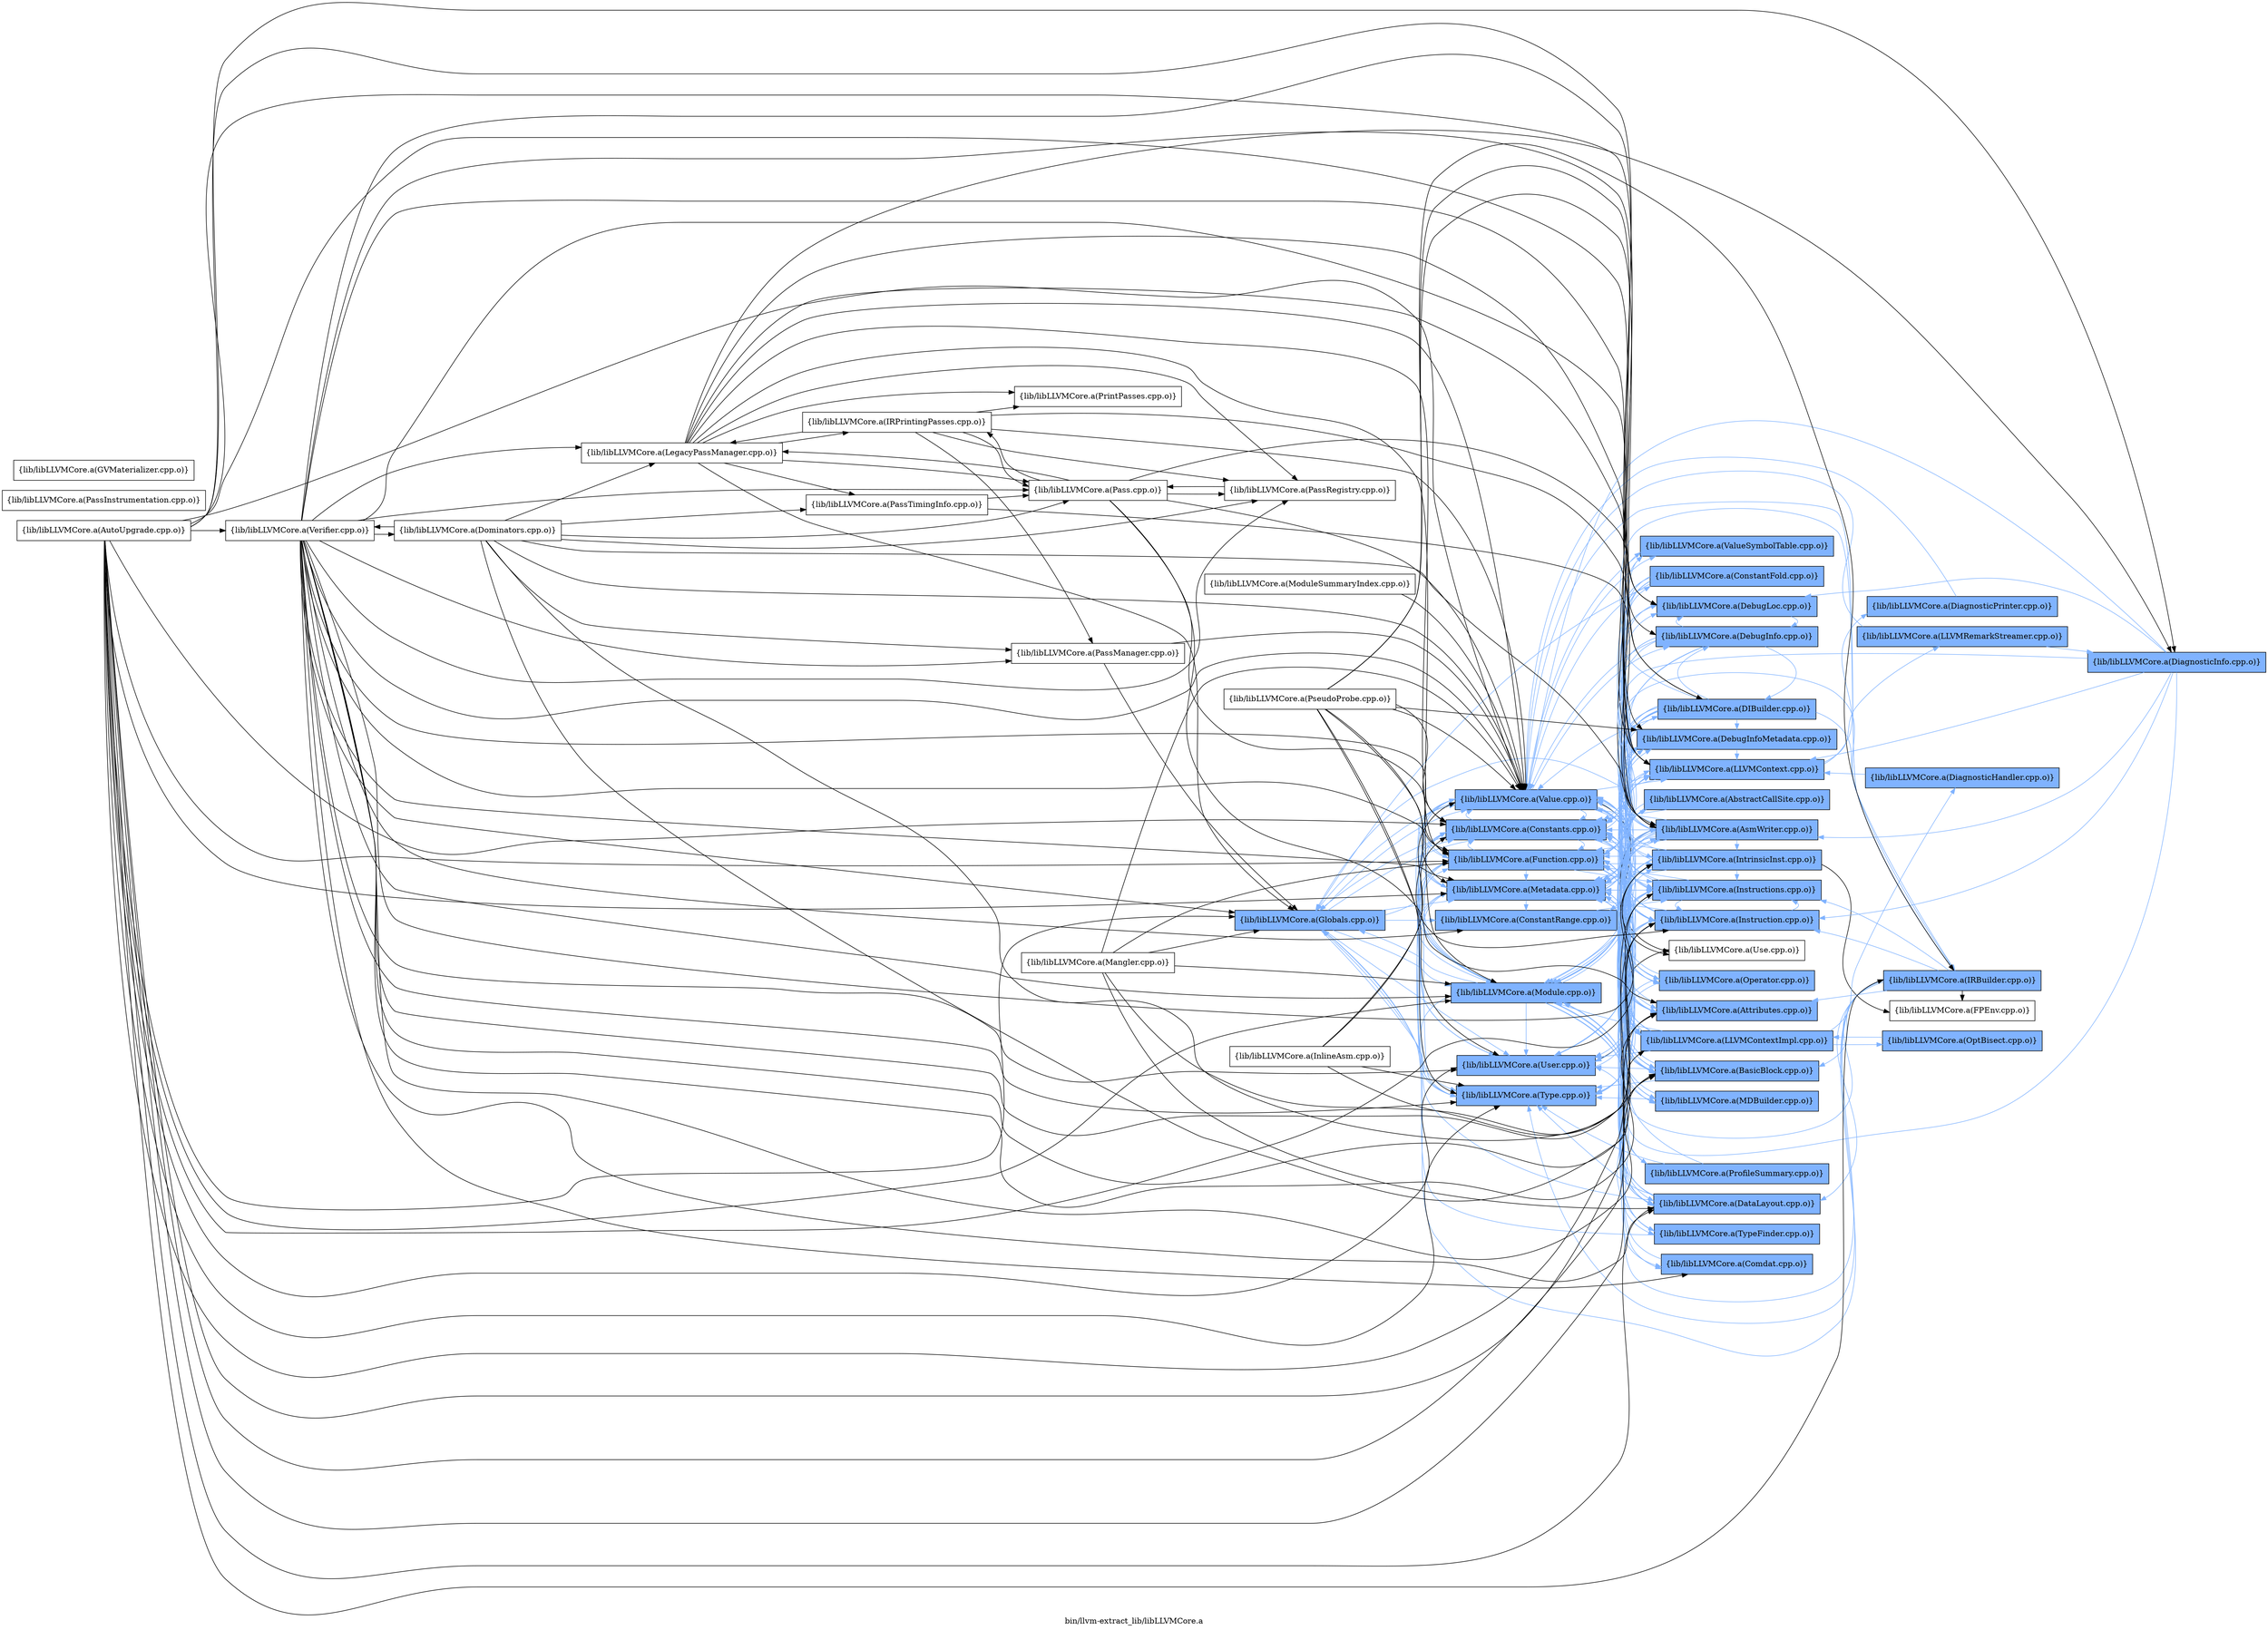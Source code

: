 digraph "bin/llvm-extract_lib/libLLVMCore.a" {
	label="bin/llvm-extract_lib/libLLVMCore.a";
	rankdir=LR;
	{ rank=same; Node0x558334420348;  }
	{ rank=same; Node0x5583344256b8; Node0x55833441c928; Node0x55833441f538; Node0x558334420b18; Node0x5583344205c8; Node0x558334424858; Node0x558334423958; Node0x558334424088;  }
	{ rank=same; Node0x55833441c1a8; Node0x55833441d008; Node0x55833441bed8; Node0x55833441f6c8; Node0x55833441bd48; Node0x558334425168; Node0x55833441c388; Node0x55833441e868; Node0x55833441ecc8; Node0x55833441e368; Node0x55833441d1e8; Node0x55833441c1f8; Node0x558334425bb8; Node0x55833441c248; Node0x55833441df08; Node0x55833441d7d8; Node0x55833441e0e8; Node0x5583344249e8; Node0x558334421ab8; Node0x558334425208; Node0x558334425988; Node0x55833441d288;  }
	{ rank=same; Node0x558334420118; Node0x5583344243a8; Node0x55833441d0f8; Node0x55833441fbc8; Node0x55833441d968; Node0x55833441eef8;  }
	{ rank=same; Node0x558334420348;  }
	{ rank=same; Node0x5583344256b8; Node0x55833441c928; Node0x55833441f538; Node0x558334420b18; Node0x5583344205c8; Node0x558334424858; Node0x558334423958; Node0x558334424088;  }
	{ rank=same; Node0x55833441c1a8; Node0x55833441d008; Node0x55833441bed8; Node0x55833441f6c8; Node0x55833441bd48; Node0x558334425168; Node0x55833441c388; Node0x55833441e868; Node0x55833441ecc8; Node0x55833441e368; Node0x55833441d1e8; Node0x55833441c1f8; Node0x558334425bb8; Node0x55833441c248; Node0x55833441df08; Node0x55833441d7d8; Node0x55833441e0e8; Node0x5583344249e8; Node0x558334421ab8; Node0x558334425208; Node0x558334425988; Node0x55833441d288;  }
	{ rank=same; Node0x558334420118; Node0x5583344243a8; Node0x55833441d0f8; Node0x55833441fbc8; Node0x55833441d968; Node0x55833441eef8;  }

	Node0x558334420348 [shape=record,shape=box,group=1,style=filled,fillcolor="0.600000 0.5 1",label="{lib/libLLVMCore.a(Globals.cpp.o)}"];
	Node0x558334420348 -> Node0x5583344256b8[color="0.600000 0.5 1"];
	Node0x558334420348 -> Node0x55833441c928[color="0.600000 0.5 1"];
	Node0x558334420348 -> Node0x55833441f538[color="0.600000 0.5 1"];
	Node0x558334420348 -> Node0x558334420b18[color="0.600000 0.5 1"];
	Node0x558334420348 -> Node0x5583344205c8[color="0.600000 0.5 1"];
	Node0x558334420348 -> Node0x558334424858[color="0.600000 0.5 1"];
	Node0x558334420348 -> Node0x558334423958[color="0.600000 0.5 1"];
	Node0x558334420348 -> Node0x558334424088[color="0.600000 0.5 1"];
	Node0x55833441c6f8 [shape=record,shape=box,group=0,label="{lib/libLLVMCore.a(IRPrintingPasses.cpp.o)}"];
	Node0x55833441c6f8 -> Node0x55833441c248;
	Node0x55833441c6f8 -> Node0x55833441c8d8;
	Node0x55833441c6f8 -> Node0x55833441e818;
	Node0x55833441c6f8 -> Node0x55833441f9e8;
	Node0x55833441c6f8 -> Node0x558334422d28;
	Node0x55833441c6f8 -> Node0x558334421298;
	Node0x55833441c6f8 -> Node0x558334424088;
	Node0x55833441d1e8 [shape=record,shape=box,group=1,style=filled,fillcolor="0.600000 0.5 1",label="{lib/libLLVMCore.a(LLVMContext.cpp.o)}"];
	Node0x55833441d1e8 -> Node0x55833441c248[color="0.600000 0.5 1"];
	Node0x55833441d1e8 -> Node0x5583344243a8[color="0.600000 0.5 1"];
	Node0x55833441d1e8 -> Node0x55833441e0e8[color="0.600000 0.5 1"];
	Node0x55833441d1e8 -> Node0x55833441d0f8[color="0.600000 0.5 1"];
	Node0x55833441c8d8 [shape=record,shape=box,group=0,label="{lib/libLLVMCore.a(LegacyPassManager.cpp.o)}"];
	Node0x55833441c8d8 -> Node0x55833441c248;
	Node0x55833441c8d8 -> Node0x55833441f538;
	Node0x55833441c8d8 -> Node0x558334420348;
	Node0x55833441c8d8 -> Node0x55833441c6f8;
	Node0x55833441c8d8 -> Node0x55833441d1e8;
	Node0x55833441c8d8 -> Node0x5583344240d8;
	Node0x55833441c8d8 -> Node0x5583344205c8;
	Node0x55833441c8d8 -> Node0x55833441e818;
	Node0x55833441c8d8 -> Node0x558334422d28;
	Node0x55833441c8d8 -> Node0x5583344233b8;
	Node0x55833441c8d8 -> Node0x558334421298;
	Node0x55833441c8d8 -> Node0x558334424088;
	Node0x5583344205c8 [shape=record,shape=box,group=1,style=filled,fillcolor="0.600000 0.5 1",label="{lib/libLLVMCore.a(Module.cpp.o)}"];
	Node0x5583344205c8 -> Node0x55833441c248[color="0.600000 0.5 1"];
	Node0x5583344205c8 -> Node0x5583344249e8[color="0.600000 0.5 1"];
	Node0x5583344205c8 -> Node0x55833441c928[color="0.600000 0.5 1"];
	Node0x5583344205c8 -> Node0x55833441f538[color="0.600000 0.5 1"];
	Node0x5583344205c8 -> Node0x55833441e868[color="0.600000 0.5 1"];
	Node0x5583344205c8 -> Node0x558334420348[color="0.600000 0.5 1"];
	Node0x5583344205c8 -> Node0x55833441d1e8[color="0.600000 0.5 1"];
	Node0x5583344205c8 -> Node0x558334420b18[color="0.600000 0.5 1"];
	Node0x5583344205c8 -> Node0x558334421ab8[color="0.600000 0.5 1"];
	Node0x5583344205c8 -> Node0x558334424858[color="0.600000 0.5 1"];
	Node0x5583344205c8 -> Node0x558334425208[color="0.600000 0.5 1"];
	Node0x5583344205c8 -> Node0x558334423958[color="0.600000 0.5 1"];
	Node0x5583344205c8 -> Node0x558334424088[color="0.600000 0.5 1"];
	Node0x5583344205c8 -> Node0x558334425bb8[color="0.600000 0.5 1"];
	Node0x558334424088 [shape=record,shape=box,group=1,style=filled,fillcolor="0.600000 0.5 1",label="{lib/libLLVMCore.a(Value.cpp.o)}"];
	Node0x558334424088 -> Node0x55833441bd48[color="0.600000 0.5 1"];
	Node0x558334424088 -> Node0x558334425168[color="0.600000 0.5 1"];
	Node0x558334424088 -> Node0x55833441c928[color="0.600000 0.5 1"];
	Node0x558334424088 -> Node0x55833441d288[color="0.600000 0.5 1"];
	Node0x558334424088 -> Node0x55833441f538[color="0.600000 0.5 1"];
	Node0x558334424088 -> Node0x55833441e868[color="0.600000 0.5 1"];
	Node0x558334424088 -> Node0x558334420348[color="0.600000 0.5 1"];
	Node0x558334424088 -> Node0x55833441bed8[color="0.600000 0.5 1"];
	Node0x558334424088 -> Node0x55833441c1a8[color="0.600000 0.5 1"];
	Node0x558334424088 -> Node0x55833441e368[color="0.600000 0.5 1"];
	Node0x558334424088 -> Node0x55833441d1e8[color="0.600000 0.5 1"];
	Node0x558334424088 -> Node0x55833441e0e8[color="0.600000 0.5 1"];
	Node0x558334424088 -> Node0x558334420b18[color="0.600000 0.5 1"];
	Node0x558334424088 -> Node0x55833441f6c8[color="0.600000 0.5 1"];
	Node0x558334424088 -> Node0x558334424858[color="0.600000 0.5 1"];
	Node0x558334424088 -> Node0x558334425988;
	Node0x558334424088 -> Node0x558334423958[color="0.600000 0.5 1"];
	Node0x558334424088 -> Node0x558334425bb8[color="0.600000 0.5 1"];
	Node0x55833441e818 [shape=record,shape=box,group=0,label="{lib/libLLVMCore.a(Pass.cpp.o)}"];
	Node0x55833441e818 -> Node0x55833441bd48;
	Node0x55833441e818 -> Node0x55833441f538;
	Node0x55833441e818 -> Node0x55833441c6f8;
	Node0x55833441e818 -> Node0x55833441d1e8;
	Node0x55833441e818 -> Node0x55833441c8d8;
	Node0x55833441e818 -> Node0x558334422d28;
	Node0x55833441e818 -> Node0x558334424088;
	Node0x55833441f9e8 [shape=record,shape=box,group=0,label="{lib/libLLVMCore.a(PassManager.cpp.o)}"];
	Node0x55833441f9e8 -> Node0x558334420348;
	Node0x55833441f9e8 -> Node0x558334424088;
	Node0x558334422d28 [shape=record,shape=box,group=0,label="{lib/libLLVMCore.a(PassRegistry.cpp.o)}"];
	Node0x558334422d28 -> Node0x55833441e818;
	Node0x55833441bd48 [shape=record,shape=box,group=1,style=filled,fillcolor="0.600000 0.5 1",label="{lib/libLLVMCore.a(Attributes.cpp.o)}"];
	Node0x55833441bd48 -> Node0x55833441c248[color="0.600000 0.5 1"];
	Node0x55833441bd48 -> Node0x55833441f538[color="0.600000 0.5 1"];
	Node0x5583344249e8 [shape=record,shape=box,group=1,style=filled,fillcolor="0.600000 0.5 1",label="{lib/libLLVMCore.a(Comdat.cpp.o)}"];
	Node0x5583344249e8 -> Node0x5583344205c8[color="0.600000 0.5 1"];
	Node0x5583344256b8 [shape=record,shape=box,group=1,style=filled,fillcolor="0.600000 0.5 1",label="{lib/libLLVMCore.a(ConstantRange.cpp.o)}"];
	Node0x5583344256b8 -> Node0x55833441c1a8[color="0.600000 0.5 1"];
	Node0x55833441c928 [shape=record,shape=box,group=1,style=filled,fillcolor="0.600000 0.5 1",label="{lib/libLLVMCore.a(Constants.cpp.o)}"];
	Node0x55833441c928 -> Node0x55833441d008[color="0.600000 0.5 1"];
	Node0x55833441c928 -> Node0x55833441f538[color="0.600000 0.5 1"];
	Node0x55833441c928 -> Node0x558334420348[color="0.600000 0.5 1"];
	Node0x55833441c928 -> Node0x55833441bed8[color="0.600000 0.5 1"];
	Node0x55833441c928 -> Node0x55833441c1a8[color="0.600000 0.5 1"];
	Node0x55833441c928 -> Node0x55833441f6c8[color="0.600000 0.5 1"];
	Node0x55833441c928 -> Node0x558334424858[color="0.600000 0.5 1"];
	Node0x55833441c928 -> Node0x558334423958[color="0.600000 0.5 1"];
	Node0x55833441c928 -> Node0x558334424088[color="0.600000 0.5 1"];
	Node0x55833441df08 [shape=record,shape=box,group=1,style=filled,fillcolor="0.600000 0.5 1",label="{lib/libLLVMCore.a(DebugLoc.cpp.o)}"];
	Node0x55833441df08 -> Node0x55833441c388[color="0.600000 0.5 1"];
	Node0x55833441df08 -> Node0x55833441d288[color="0.600000 0.5 1"];
	Node0x55833441df08 -> Node0x558334420b18[color="0.600000 0.5 1"];
	Node0x55833441f538 [shape=record,shape=box,group=1,style=filled,fillcolor="0.600000 0.5 1",label="{lib/libLLVMCore.a(Function.cpp.o)}"];
	Node0x55833441f538 -> Node0x55833441bd48[color="0.600000 0.5 1"];
	Node0x55833441f538 -> Node0x558334425168[color="0.600000 0.5 1"];
	Node0x55833441f538 -> Node0x55833441c928[color="0.600000 0.5 1"];
	Node0x55833441f538 -> Node0x55833441c388[color="0.600000 0.5 1"];
	Node0x55833441f538 -> Node0x55833441e868[color="0.600000 0.5 1"];
	Node0x55833441f538 -> Node0x55833441ecc8[color="0.600000 0.5 1"];
	Node0x55833441f538 -> Node0x55833441c1a8[color="0.600000 0.5 1"];
	Node0x55833441f538 -> Node0x55833441e368[color="0.600000 0.5 1"];
	Node0x55833441f538 -> Node0x55833441d1e8[color="0.600000 0.5 1"];
	Node0x55833441f538 -> Node0x55833441c1f8[color="0.600000 0.5 1"];
	Node0x55833441f538 -> Node0x558334420b18[color="0.600000 0.5 1"];
	Node0x55833441f538 -> Node0x5583344205c8[color="0.600000 0.5 1"];
	Node0x55833441f538 -> Node0x558334424858[color="0.600000 0.5 1"];
	Node0x55833441f538 -> Node0x558334423958[color="0.600000 0.5 1"];
	Node0x55833441f538 -> Node0x558334424088[color="0.600000 0.5 1"];
	Node0x55833441f538 -> Node0x558334425bb8[color="0.600000 0.5 1"];
	Node0x55833441bed8 [shape=record,shape=box,group=1,style=filled,fillcolor="0.600000 0.5 1",label="{lib/libLLVMCore.a(Instruction.cpp.o)}"];
	Node0x55833441bed8 -> Node0x55833441bd48[color="0.600000 0.5 1"];
	Node0x55833441bed8 -> Node0x558334425168[color="0.600000 0.5 1"];
	Node0x55833441bed8 -> Node0x55833441c928[color="0.600000 0.5 1"];
	Node0x55833441bed8 -> Node0x55833441c1a8[color="0.600000 0.5 1"];
	Node0x55833441bed8 -> Node0x558334420b18[color="0.600000 0.5 1"];
	Node0x55833441bed8 -> Node0x558334423958[color="0.600000 0.5 1"];
	Node0x55833441bed8 -> Node0x558334424088[color="0.600000 0.5 1"];
	Node0x55833441c1a8 [shape=record,shape=box,group=1,style=filled,fillcolor="0.600000 0.5 1",label="{lib/libLLVMCore.a(Instructions.cpp.o)}"];
	Node0x55833441c1a8 -> Node0x55833441bd48[color="0.600000 0.5 1"];
	Node0x55833441c1a8 -> Node0x558334425168[color="0.600000 0.5 1"];
	Node0x55833441c1a8 -> Node0x55833441c928[color="0.600000 0.5 1"];
	Node0x55833441c1a8 -> Node0x55833441f538[color="0.600000 0.5 1"];
	Node0x55833441c1a8 -> Node0x55833441e868[color="0.600000 0.5 1"];
	Node0x55833441c1a8 -> Node0x55833441bed8[color="0.600000 0.5 1"];
	Node0x55833441c1a8 -> Node0x55833441e0e8[color="0.600000 0.5 1"];
	Node0x55833441c1a8 -> Node0x55833441c1f8[color="0.600000 0.5 1"];
	Node0x55833441c1a8 -> Node0x558334420b18[color="0.600000 0.5 1"];
	Node0x55833441c1a8 -> Node0x5583344205c8[color="0.600000 0.5 1"];
	Node0x55833441c1a8 -> Node0x55833441f6c8[color="0.600000 0.5 1"];
	Node0x55833441c1a8 -> Node0x558334424858[color="0.600000 0.5 1"];
	Node0x55833441c1a8 -> Node0x558334423958[color="0.600000 0.5 1"];
	Node0x55833441c1a8 -> Node0x558334424088[color="0.600000 0.5 1"];
	Node0x558334420b18 [shape=record,shape=box,group=1,style=filled,fillcolor="0.600000 0.5 1",label="{lib/libLLVMCore.a(Metadata.cpp.o)}"];
	Node0x558334420b18 -> Node0x55833441c248[color="0.600000 0.5 1"];
	Node0x558334420b18 -> Node0x5583344256b8[color="0.600000 0.5 1"];
	Node0x558334420b18 -> Node0x55833441c928[color="0.600000 0.5 1"];
	Node0x558334420b18 -> Node0x55833441c388[color="0.600000 0.5 1"];
	Node0x558334420b18 -> Node0x55833441df08[color="0.600000 0.5 1"];
	Node0x558334420b18 -> Node0x55833441d7d8[color="0.600000 0.5 1"];
	Node0x558334420b18 -> Node0x55833441d1e8[color="0.600000 0.5 1"];
	Node0x558334420b18 -> Node0x55833441e0e8[color="0.600000 0.5 1"];
	Node0x558334420b18 -> Node0x55833441c1f8[color="0.600000 0.5 1"];
	Node0x558334420b18 -> Node0x5583344205c8[color="0.600000 0.5 1"];
	Node0x558334420b18 -> Node0x558334424858[color="0.600000 0.5 1"];
	Node0x558334420b18 -> Node0x558334424088[color="0.600000 0.5 1"];
	Node0x55833441fe48 [shape=record,shape=box,group=0,label="{lib/libLLVMCore.a(ModuleSummaryIndex.cpp.o)}"];
	Node0x55833441fe48 -> Node0x558334424088;
	Node0x55833441f6c8 [shape=record,shape=box,group=1,style=filled,fillcolor="0.600000 0.5 1",label="{lib/libLLVMCore.a(Operator.cpp.o)}"];
	Node0x55833441f6c8 -> Node0x55833441c928[color="0.600000 0.5 1"];
	Node0x55833441f6c8 -> Node0x55833441f538[color="0.600000 0.5 1"];
	Node0x55833441f6c8 -> Node0x55833441e868[color="0.600000 0.5 1"];
	Node0x55833441f6c8 -> Node0x558334424858[color="0.600000 0.5 1"];
	Node0x558334424858 [shape=record,shape=box,group=1,style=filled,fillcolor="0.600000 0.5 1",label="{lib/libLLVMCore.a(Type.cpp.o)}"];
	Node0x558334424858 -> Node0x55833441c928[color="0.600000 0.5 1"];
	Node0x558334423958 [shape=record,shape=box,group=1,style=filled,fillcolor="0.600000 0.5 1",label="{lib/libLLVMCore.a(User.cpp.o)}"];
	Node0x558334423958 -> Node0x55833441e368[color="0.600000 0.5 1"];
	Node0x558334423958 -> Node0x558334425988;
	Node0x55833441c248 [shape=record,shape=box,group=1,style=filled,fillcolor="0.600000 0.5 1",label="{lib/libLLVMCore.a(AsmWriter.cpp.o)}"];
	Node0x55833441c248 -> Node0x55833441bd48[color="0.600000 0.5 1"];
	Node0x55833441c248 -> Node0x558334425168[color="0.600000 0.5 1"];
	Node0x55833441c248 -> Node0x5583344249e8[color="0.600000 0.5 1"];
	Node0x55833441c248 -> Node0x5583344256b8[color="0.600000 0.5 1"];
	Node0x55833441c248 -> Node0x55833441c928[color="0.600000 0.5 1"];
	Node0x55833441c248 -> Node0x55833441c388[color="0.600000 0.5 1"];
	Node0x55833441c248 -> Node0x55833441f538[color="0.600000 0.5 1"];
	Node0x55833441c248 -> Node0x558334420348[color="0.600000 0.5 1"];
	Node0x55833441c248 -> Node0x55833441bed8[color="0.600000 0.5 1"];
	Node0x55833441c248 -> Node0x55833441c1a8[color="0.600000 0.5 1"];
	Node0x55833441c248 -> Node0x55833441e368[color="0.600000 0.5 1"];
	Node0x55833441c248 -> Node0x55833441d1e8[color="0.600000 0.5 1"];
	Node0x55833441c248 -> Node0x558334420b18[color="0.600000 0.5 1"];
	Node0x55833441c248 -> Node0x5583344205c8[color="0.600000 0.5 1"];
	Node0x55833441c248 -> Node0x55833441f6c8[color="0.600000 0.5 1"];
	Node0x55833441c248 -> Node0x558334424858[color="0.600000 0.5 1"];
	Node0x55833441c248 -> Node0x558334425208[color="0.600000 0.5 1"];
	Node0x55833441c248 -> Node0x558334425988;
	Node0x55833441c248 -> Node0x558334423958[color="0.600000 0.5 1"];
	Node0x55833441c248 -> Node0x558334424088[color="0.600000 0.5 1"];
	Node0x558334425988 [shape=record,shape=box,group=0,label="{lib/libLLVMCore.a(Use.cpp.o)}"];
	Node0x558334425168 [shape=record,shape=box,group=1,style=filled,fillcolor="0.600000 0.5 1",label="{lib/libLLVMCore.a(BasicBlock.cpp.o)}"];
	Node0x558334425168 -> Node0x55833441c928[color="0.600000 0.5 1"];
	Node0x558334425168 -> Node0x55833441bed8[color="0.600000 0.5 1"];
	Node0x558334425168 -> Node0x55833441c1a8[color="0.600000 0.5 1"];
	Node0x558334425168 -> Node0x558334420b18[color="0.600000 0.5 1"];
	Node0x558334425168 -> Node0x558334424858[color="0.600000 0.5 1"];
	Node0x558334425168 -> Node0x558334423958[color="0.600000 0.5 1"];
	Node0x558334425168 -> Node0x558334424088[color="0.600000 0.5 1"];
	Node0x558334425168 -> Node0x558334425bb8[color="0.600000 0.5 1"];
	Node0x55833441c388 [shape=record,shape=box,group=1,style=filled,fillcolor="0.600000 0.5 1",label="{lib/libLLVMCore.a(DebugInfoMetadata.cpp.o)}"];
	Node0x55833441c388 -> Node0x55833441c928[color="0.600000 0.5 1"];
	Node0x55833441c388 -> Node0x55833441d1e8[color="0.600000 0.5 1"];
	Node0x55833441c388 -> Node0x55833441e0e8[color="0.600000 0.5 1"];
	Node0x55833441c388 -> Node0x558334420b18[color="0.600000 0.5 1"];
	Node0x55833441c388 -> Node0x558334424858[color="0.600000 0.5 1"];
	Node0x55833441e368 [shape=record,shape=box,group=1,style=filled,fillcolor="0.600000 0.5 1",label="{lib/libLLVMCore.a(IntrinsicInst.cpp.o)}"];
	Node0x55833441e368 -> Node0x558334425168[color="0.600000 0.5 1"];
	Node0x55833441e368 -> Node0x55833441c928[color="0.600000 0.5 1"];
	Node0x55833441e368 -> Node0x55833441c388[color="0.600000 0.5 1"];
	Node0x55833441e368 -> Node0x55833441f538[color="0.600000 0.5 1"];
	Node0x55833441e368 -> Node0x55833441e868[color="0.600000 0.5 1"];
	Node0x55833441e368 -> Node0x558334420118;
	Node0x55833441e368 -> Node0x55833441bed8[color="0.600000 0.5 1"];
	Node0x55833441e368 -> Node0x55833441c1a8[color="0.600000 0.5 1"];
	Node0x55833441e368 -> Node0x558334420b18[color="0.600000 0.5 1"];
	Node0x55833441e368 -> Node0x5583344205c8[color="0.600000 0.5 1"];
	Node0x55833441e368 -> Node0x558334424858[color="0.600000 0.5 1"];
	Node0x55833441e368 -> Node0x558334423958[color="0.600000 0.5 1"];
	Node0x55833441e368 -> Node0x558334424088[color="0.600000 0.5 1"];
	Node0x558334425208 [shape=record,shape=box,group=1,style=filled,fillcolor="0.600000 0.5 1",label="{lib/libLLVMCore.a(TypeFinder.cpp.o)}"];
	Node0x558334425208 -> Node0x55833441f538[color="0.600000 0.5 1"];
	Node0x558334425208 -> Node0x558334420348[color="0.600000 0.5 1"];
	Node0x558334425208 -> Node0x558334420b18[color="0.600000 0.5 1"];
	Node0x558334425bb8 [shape=record,shape=box,group=1,style=filled,fillcolor="0.600000 0.5 1",label="{lib/libLLVMCore.a(ValueSymbolTable.cpp.o)}"];
	Node0x558334425bb8 -> Node0x558334424088[color="0.600000 0.5 1"];
	Node0x55833441d008 [shape=record,shape=box,group=1,style=filled,fillcolor="0.600000 0.5 1",label="{lib/libLLVMCore.a(ConstantFold.cpp.o)}"];
	Node0x55833441d008 -> Node0x55833441c928[color="0.600000 0.5 1"];
	Node0x55833441d008 -> Node0x55833441f538[color="0.600000 0.5 1"];
	Node0x55833441d008 -> Node0x558334420348[color="0.600000 0.5 1"];
	Node0x55833441d008 -> Node0x55833441c1a8[color="0.600000 0.5 1"];
	Node0x55833441d008 -> Node0x5583344205c8[color="0.600000 0.5 1"];
	Node0x55833441d008 -> Node0x55833441f6c8[color="0.600000 0.5 1"];
	Node0x55833441d008 -> Node0x558334424858[color="0.600000 0.5 1"];
	Node0x55833441d008 -> Node0x558334424088[color="0.600000 0.5 1"];
	Node0x55833441e0e8 [shape=record,shape=box,group=1,style=filled,fillcolor="0.600000 0.5 1",label="{lib/libLLVMCore.a(LLVMContextImpl.cpp.o)}"];
	Node0x55833441e0e8 -> Node0x55833441c248[color="0.600000 0.5 1"];
	Node0x55833441e0e8 -> Node0x55833441c928[color="0.600000 0.5 1"];
	Node0x55833441e0e8 -> Node0x55833441c388[color="0.600000 0.5 1"];
	Node0x55833441e0e8 -> Node0x55833441d1e8[color="0.600000 0.5 1"];
	Node0x55833441e0e8 -> Node0x55833441d968[color="0.600000 0.5 1"];
	Node0x55833441e0e8 -> Node0x558334420b18[color="0.600000 0.5 1"];
	Node0x55833441e0e8 -> Node0x5583344205c8[color="0.600000 0.5 1"];
	Node0x55833441e0e8 -> Node0x55833441eef8[color="0.600000 0.5 1"];
	Node0x55833441e0e8 -> Node0x558334423958[color="0.600000 0.5 1"];
	Node0x55833441e0e8 -> Node0x558334424088[color="0.600000 0.5 1"];
	Node0x55833441d288 [shape=record,shape=box,group=1,style=filled,fillcolor="0.600000 0.5 1",label="{lib/libLLVMCore.a(DebugInfo.cpp.o)}"];
	Node0x55833441d288 -> Node0x55833441c388[color="0.600000 0.5 1"];
	Node0x55833441d288 -> Node0x55833441df08[color="0.600000 0.5 1"];
	Node0x55833441d288 -> Node0x55833441d7d8[color="0.600000 0.5 1"];
	Node0x55833441d288 -> Node0x55833441f538[color="0.600000 0.5 1"];
	Node0x55833441d288 -> Node0x55833441bed8[color="0.600000 0.5 1"];
	Node0x55833441d288 -> Node0x558334420b18[color="0.600000 0.5 1"];
	Node0x55833441d288 -> Node0x5583344205c8[color="0.600000 0.5 1"];
	Node0x55833441d288 -> Node0x558334424088[color="0.600000 0.5 1"];
	Node0x55833441d7d8 [shape=record,shape=box,group=1,style=filled,fillcolor="0.600000 0.5 1",label="{lib/libLLVMCore.a(DIBuilder.cpp.o)}"];
	Node0x55833441d7d8 -> Node0x55833441bd48[color="0.600000 0.5 1"];
	Node0x55833441d7d8 -> Node0x558334425168[color="0.600000 0.5 1"];
	Node0x55833441d7d8 -> Node0x55833441c928[color="0.600000 0.5 1"];
	Node0x55833441d7d8 -> Node0x55833441c388[color="0.600000 0.5 1"];
	Node0x55833441d7d8 -> Node0x55833441df08[color="0.600000 0.5 1"];
	Node0x55833441d7d8 -> Node0x55833441d288[color="0.600000 0.5 1"];
	Node0x55833441d7d8 -> Node0x55833441f538[color="0.600000 0.5 1"];
	Node0x55833441d7d8 -> Node0x55833441fbc8[color="0.600000 0.5 1"];
	Node0x55833441d7d8 -> Node0x55833441bed8[color="0.600000 0.5 1"];
	Node0x55833441d7d8 -> Node0x55833441c1a8[color="0.600000 0.5 1"];
	Node0x55833441d7d8 -> Node0x558334420b18[color="0.600000 0.5 1"];
	Node0x55833441d7d8 -> Node0x5583344205c8[color="0.600000 0.5 1"];
	Node0x55833441d7d8 -> Node0x558334424858[color="0.600000 0.5 1"];
	Node0x55833441d7d8 -> Node0x558334423958[color="0.600000 0.5 1"];
	Node0x55833441d7d8 -> Node0x558334424088[color="0.600000 0.5 1"];
	Node0x55833441fbc8 [shape=record,shape=box,group=1,style=filled,fillcolor="0.600000 0.5 1",label="{lib/libLLVMCore.a(IRBuilder.cpp.o)}"];
	Node0x55833441fbc8 -> Node0x55833441bd48[color="0.600000 0.5 1"];
	Node0x55833441fbc8 -> Node0x558334425168[color="0.600000 0.5 1"];
	Node0x55833441fbc8 -> Node0x55833441c928[color="0.600000 0.5 1"];
	Node0x55833441fbc8 -> Node0x55833441f538[color="0.600000 0.5 1"];
	Node0x55833441fbc8 -> Node0x55833441e868[color="0.600000 0.5 1"];
	Node0x55833441fbc8 -> Node0x558334420348[color="0.600000 0.5 1"];
	Node0x55833441fbc8 -> Node0x558334420118;
	Node0x55833441fbc8 -> Node0x55833441bed8[color="0.600000 0.5 1"];
	Node0x55833441fbc8 -> Node0x55833441c1a8[color="0.600000 0.5 1"];
	Node0x55833441fbc8 -> Node0x558334420b18[color="0.600000 0.5 1"];
	Node0x55833441fbc8 -> Node0x558334424858[color="0.600000 0.5 1"];
	Node0x55833441fbc8 -> Node0x558334423958[color="0.600000 0.5 1"];
	Node0x55833441fbc8 -> Node0x558334424088[color="0.600000 0.5 1"];
	Node0x55833441e868 [shape=record,shape=box,group=1,style=filled,fillcolor="0.600000 0.5 1",label="{lib/libLLVMCore.a(DataLayout.cpp.o)}"];
	Node0x55833441e868 -> Node0x55833441f538[color="0.600000 0.5 1"];
	Node0x55833441e868 -> Node0x558334420348[color="0.600000 0.5 1"];
	Node0x55833441e868 -> Node0x5583344205c8[color="0.600000 0.5 1"];
	Node0x55833441e868 -> Node0x558334424858[color="0.600000 0.5 1"];
	Node0x55833441ecc8 [shape=record,shape=box,group=1,style=filled,fillcolor="0.600000 0.5 1",label="{lib/libLLVMCore.a(AbstractCallSite.cpp.o)}"];
	Node0x55833441ecc8 -> Node0x55833441c928[color="0.600000 0.5 1"];
	Node0x55833441ecc8 -> Node0x55833441c1a8[color="0.600000 0.5 1"];
	Node0x55833441ecc8 -> Node0x558334420b18[color="0.600000 0.5 1"];
	Node0x55833441ecc8 -> Node0x558334423958[color="0.600000 0.5 1"];
	Node0x55833441c1f8 [shape=record,shape=box,group=1,style=filled,fillcolor="0.600000 0.5 1",label="{lib/libLLVMCore.a(MDBuilder.cpp.o)}"];
	Node0x55833441c1f8 -> Node0x55833441c928[color="0.600000 0.5 1"];
	Node0x55833441c1f8 -> Node0x558334420b18[color="0.600000 0.5 1"];
	Node0x55833441c1f8 -> Node0x558334424858[color="0.600000 0.5 1"];
	Node0x55833441c1f8 -> Node0x558334424088[color="0.600000 0.5 1"];
	Node0x558334420118 [shape=record,shape=box,group=0,label="{lib/libLLVMCore.a(FPEnv.cpp.o)}"];
	Node0x558334421298 [shape=record,shape=box,group=0,label="{lib/libLLVMCore.a(PrintPasses.cpp.o)}"];
	Node0x5583344243a8 [shape=record,shape=box,group=1,style=filled,fillcolor="0.600000 0.5 1",label="{lib/libLLVMCore.a(DiagnosticPrinter.cpp.o)}"];
	Node0x5583344243a8 -> Node0x558334424088[color="0.600000 0.5 1"];
	Node0x55833441d0f8 [shape=record,shape=box,group=1,style=filled,fillcolor="0.600000 0.5 1",label="{lib/libLLVMCore.a(LLVMRemarkStreamer.cpp.o)}"];
	Node0x55833441d0f8 -> Node0x5583344240d8[color="0.600000 0.5 1"];
	Node0x55833441d0f8 -> Node0x558334424088[color="0.600000 0.5 1"];
	Node0x5583344240d8 [shape=record,shape=box,group=1,style=filled,fillcolor="0.600000 0.5 1",label="{lib/libLLVMCore.a(DiagnosticInfo.cpp.o)}"];
	Node0x5583344240d8 -> Node0x55833441c248[color="0.600000 0.5 1"];
	Node0x5583344240d8 -> Node0x55833441df08[color="0.600000 0.5 1"];
	Node0x5583344240d8 -> Node0x55833441f538[color="0.600000 0.5 1"];
	Node0x5583344240d8 -> Node0x55833441bed8[color="0.600000 0.5 1"];
	Node0x5583344240d8 -> Node0x55833441d1e8[color="0.600000 0.5 1"];
	Node0x5583344240d8 -> Node0x558334420b18[color="0.600000 0.5 1"];
	Node0x5583344240d8 -> Node0x558334424088[color="0.600000 0.5 1"];
	Node0x55833441d968 [shape=record,shape=box,group=1,style=filled,fillcolor="0.600000 0.5 1",label="{lib/libLLVMCore.a(DiagnosticHandler.cpp.o)}"];
	Node0x55833441d968 -> Node0x55833441d1e8[color="0.600000 0.5 1"];
	Node0x55833441eef8 [shape=record,shape=box,group=1,style=filled,fillcolor="0.600000 0.5 1",label="{lib/libLLVMCore.a(OptBisect.cpp.o)}"];
	Node0x55833441eef8 -> Node0x55833441e0e8[color="0.600000 0.5 1"];
	Node0x5583344233b8 [shape=record,shape=box,group=0,label="{lib/libLLVMCore.a(PassTimingInfo.cpp.o)}"];
	Node0x5583344233b8 -> Node0x55833441c248;
	Node0x5583344233b8 -> Node0x55833441e818;
	Node0x558334421ab8 [shape=record,shape=box,group=1,style=filled,fillcolor="0.600000 0.5 1",label="{lib/libLLVMCore.a(ProfileSummary.cpp.o)}"];
	Node0x558334421ab8 -> Node0x55833441c928[color="0.600000 0.5 1"];
	Node0x558334421ab8 -> Node0x558334420b18[color="0.600000 0.5 1"];
	Node0x558334421ab8 -> Node0x558334424858[color="0.600000 0.5 1"];
	Node0x5583344225a8 [shape=record,shape=box,group=0,label="{lib/libLLVMCore.a(PassInstrumentation.cpp.o)}"];
	Node0x558334423f48 [shape=record,shape=box,group=0,label="{lib/libLLVMCore.a(AutoUpgrade.cpp.o)}"];
	Node0x558334423f48 -> Node0x55833441bd48;
	Node0x558334423f48 -> Node0x558334425168;
	Node0x558334423f48 -> Node0x55833441c928;
	Node0x558334423f48 -> Node0x55833441d288;
	Node0x558334423f48 -> Node0x55833441d7d8;
	Node0x558334423f48 -> Node0x55833441f538;
	Node0x558334423f48 -> Node0x55833441e868;
	Node0x558334423f48 -> Node0x558334420348;
	Node0x558334423f48 -> Node0x55833441fbc8;
	Node0x558334423f48 -> Node0x55833441bed8;
	Node0x558334423f48 -> Node0x55833441c1a8;
	Node0x558334423f48 -> Node0x55833441e368;
	Node0x558334423f48 -> Node0x55833441d1e8;
	Node0x558334423f48 -> Node0x5583344240d8;
	Node0x558334423f48 -> Node0x558334420b18;
	Node0x558334423f48 -> Node0x5583344205c8;
	Node0x558334423f48 -> Node0x558334424858;
	Node0x558334423f48 -> Node0x558334423958;
	Node0x558334423f48 -> Node0x558334424088;
	Node0x558334423f48 -> Node0x5583344250c8;
	Node0x55833441e188 [shape=record,shape=box,group=0,label="{lib/libLLVMCore.a(InlineAsm.cpp.o)}"];
	Node0x55833441e188 -> Node0x55833441c928;
	Node0x55833441e188 -> Node0x55833441e0e8;
	Node0x55833441e188 -> Node0x558334424858;
	Node0x55833441e188 -> Node0x558334424088;
	Node0x5583344250c8 [shape=record,shape=box,group=0,label="{lib/libLLVMCore.a(Verifier.cpp.o)}"];
	Node0x5583344250c8 -> Node0x55833441c248;
	Node0x5583344250c8 -> Node0x55833441bd48;
	Node0x5583344250c8 -> Node0x558334425168;
	Node0x5583344250c8 -> Node0x5583344249e8;
	Node0x5583344250c8 -> Node0x5583344256b8;
	Node0x5583344250c8 -> Node0x55833441c928;
	Node0x5583344250c8 -> Node0x55833441c388;
	Node0x5583344250c8 -> Node0x55833441df08;
	Node0x5583344250c8 -> Node0x55833441f538;
	Node0x5583344250c8 -> Node0x55833441e868;
	Node0x5583344250c8 -> Node0x558334420348;
	Node0x5583344250c8 -> Node0x55833441bed8;
	Node0x5583344250c8 -> Node0x55833441c1a8;
	Node0x5583344250c8 -> Node0x55833441e368;
	Node0x5583344250c8 -> Node0x55833441d1e8;
	Node0x5583344250c8 -> Node0x55833441c8d8;
	Node0x5583344250c8 -> Node0x558334420b18;
	Node0x5583344250c8 -> Node0x5583344205c8;
	Node0x5583344250c8 -> Node0x55833441e818;
	Node0x5583344250c8 -> Node0x55833441f9e8;
	Node0x5583344250c8 -> Node0x558334422d28;
	Node0x5583344250c8 -> Node0x558334424858;
	Node0x5583344250c8 -> Node0x558334423958;
	Node0x5583344250c8 -> Node0x558334424088;
	Node0x5583344250c8 -> Node0x55833441da58;
	Node0x55833441da58 [shape=record,shape=box,group=0,label="{lib/libLLVMCore.a(Dominators.cpp.o)}"];
	Node0x55833441da58 -> Node0x55833441c248;
	Node0x55833441da58 -> Node0x558334425168;
	Node0x55833441da58 -> Node0x55833441bed8;
	Node0x55833441da58 -> Node0x55833441c8d8;
	Node0x55833441da58 -> Node0x55833441e818;
	Node0x55833441da58 -> Node0x55833441f9e8;
	Node0x55833441da58 -> Node0x558334422d28;
	Node0x55833441da58 -> Node0x5583344233b8;
	Node0x55833441da58 -> Node0x558334424088;
	Node0x55833441da58 -> Node0x5583344250c8;
	Node0x55833441c888 [shape=record,shape=box,group=0,label="{lib/libLLVMCore.a(PseudoProbe.cpp.o)}"];
	Node0x55833441c888 -> Node0x55833441c928;
	Node0x55833441c888 -> Node0x55833441c388;
	Node0x55833441c888 -> Node0x55833441df08;
	Node0x55833441c888 -> Node0x55833441d7d8;
	Node0x55833441c888 -> Node0x55833441fbc8;
	Node0x55833441c888 -> Node0x55833441bed8;
	Node0x55833441c888 -> Node0x558334420b18;
	Node0x55833441c888 -> Node0x558334424858;
	Node0x55833441c888 -> Node0x558334423958;
	Node0x55833441c888 -> Node0x558334424088;
	Node0x55833441c298 [shape=record,shape=box,group=0,label="{lib/libLLVMCore.a(Mangler.cpp.o)}"];
	Node0x55833441c298 -> Node0x55833441bd48;
	Node0x55833441c298 -> Node0x55833441f538;
	Node0x55833441c298 -> Node0x55833441e868;
	Node0x55833441c298 -> Node0x558334420348;
	Node0x55833441c298 -> Node0x5583344205c8;
	Node0x55833441c298 -> Node0x558334424088;
	Node0x5583344255c8 [shape=record,shape=box,group=0,label="{lib/libLLVMCore.a(GVMaterializer.cpp.o)}"];
}
